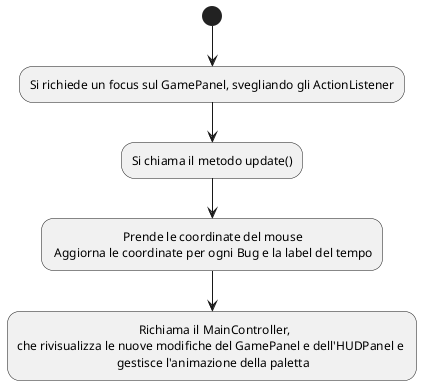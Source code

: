 @startuml
'https://plantuml.com/activity-diagram-beta

(*)  --> "Si richiede un focus sul GamePanel, svegliando gli ActionListener"
--> "Si chiama il metodo update()"
-->"                       Prende le coordinate del mouse \n Aggiorna le coordinate per ogni Bug e la label del tempo"
-->"                                       Richiama il MainController, \nche rivisualizza le nuove modifiche del GamePanel e dell'HUDPanel e \n                                gestisce l'animazione della paletta"


@enduml
